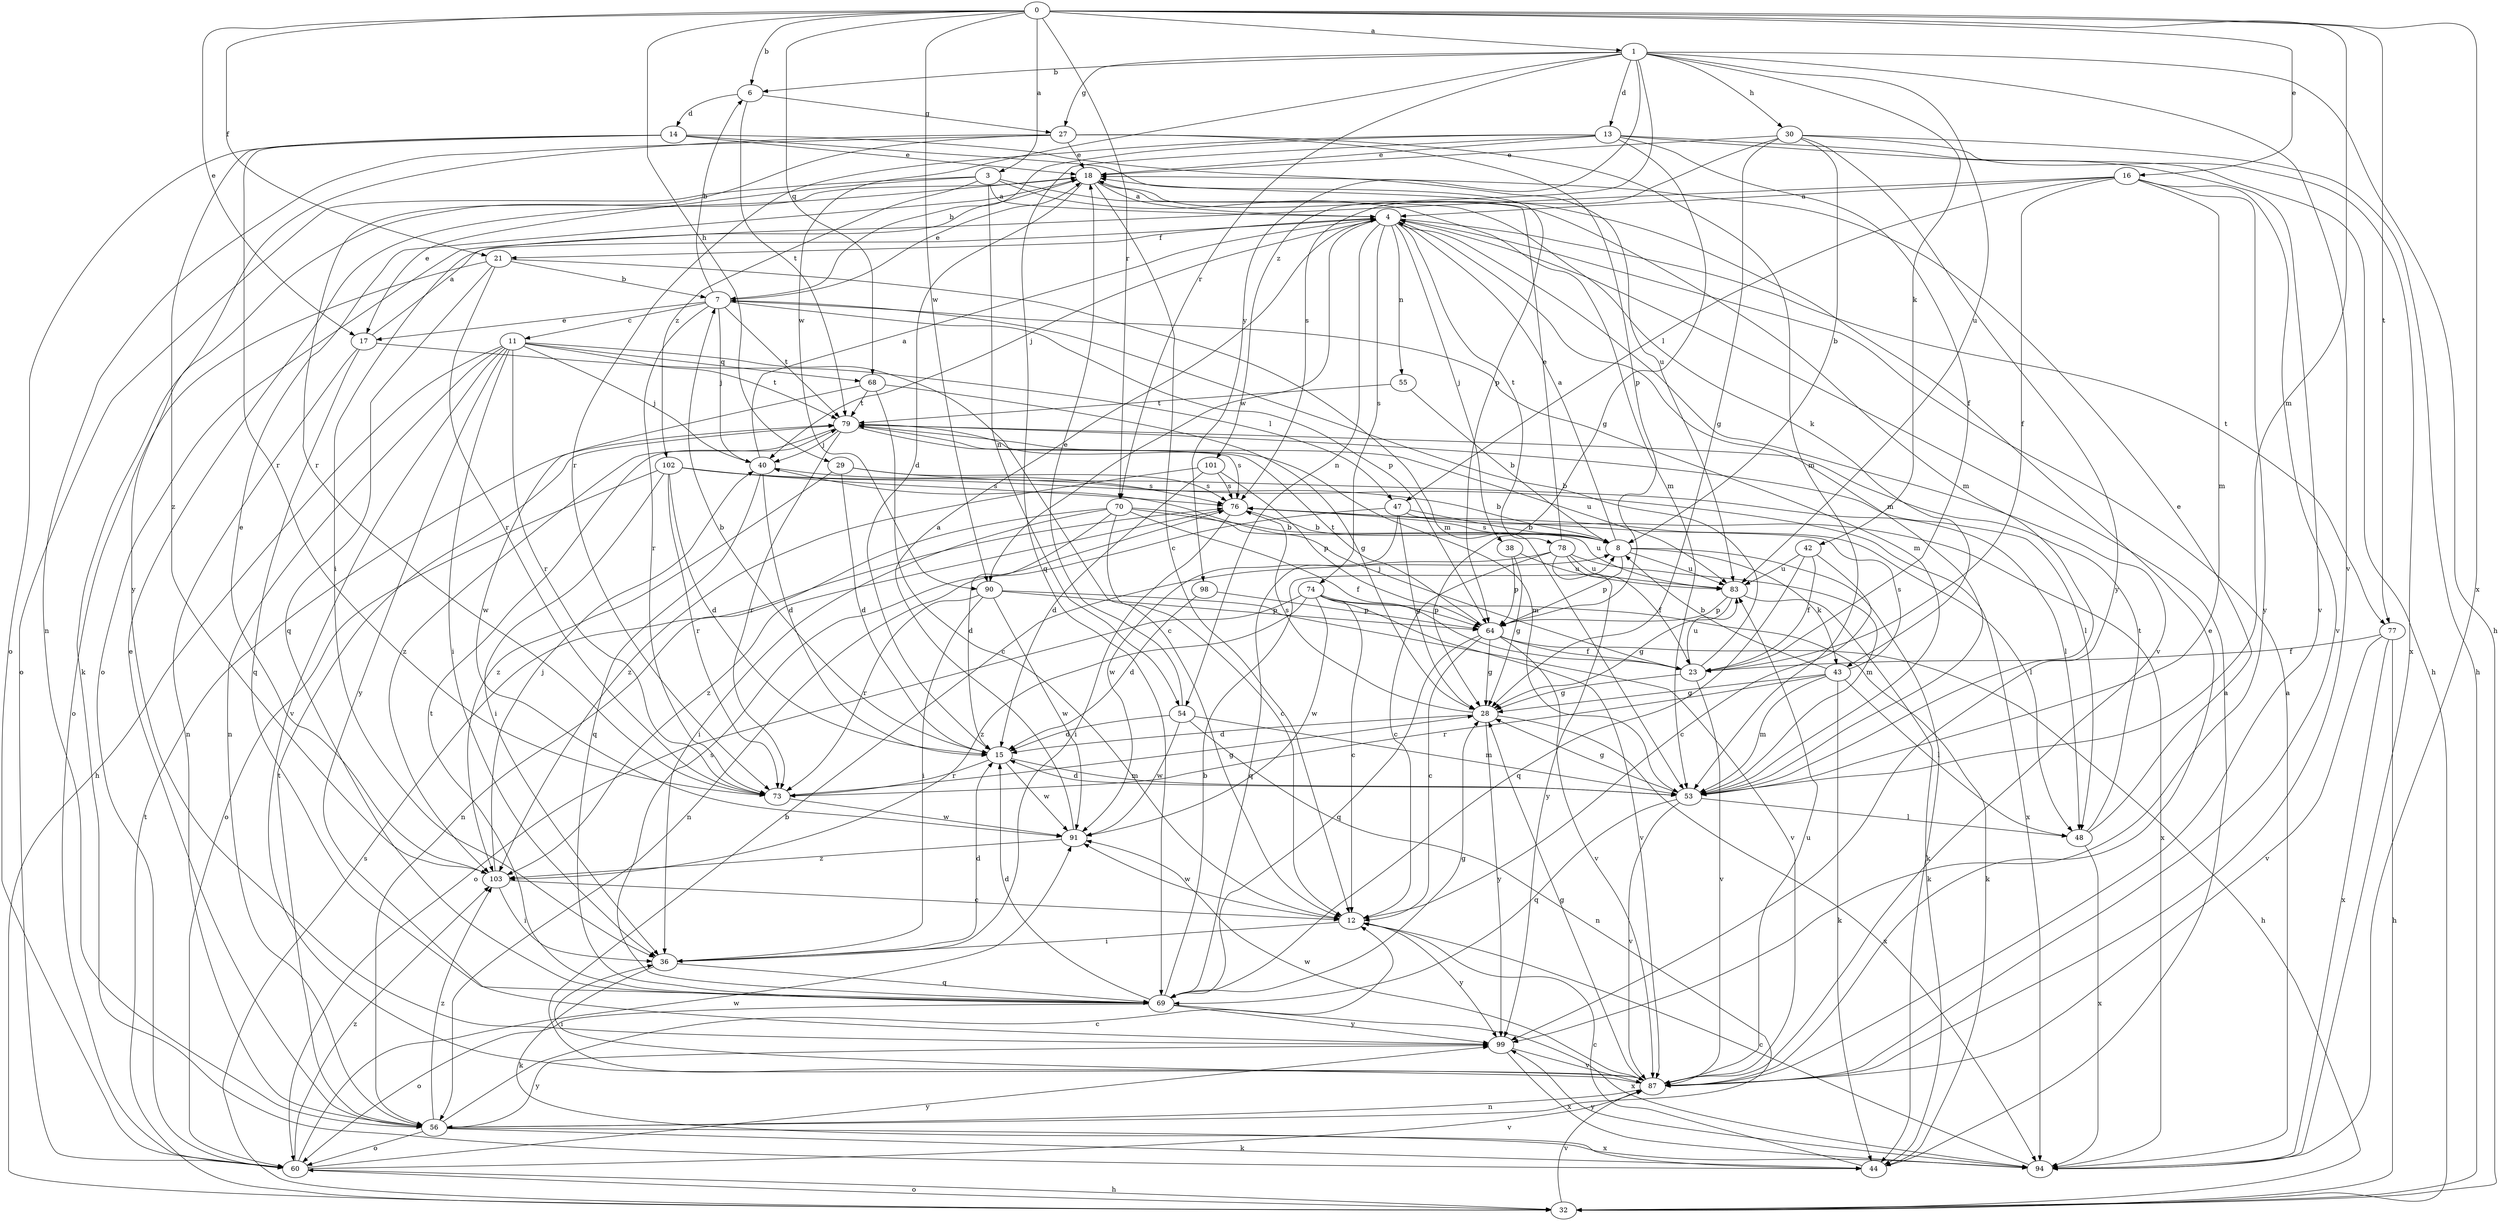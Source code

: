 strict digraph  {
0;
1;
3;
4;
6;
7;
8;
11;
12;
13;
14;
15;
16;
17;
18;
21;
23;
27;
28;
29;
30;
32;
36;
38;
40;
42;
43;
44;
47;
48;
53;
54;
55;
56;
60;
64;
68;
69;
70;
73;
74;
76;
77;
78;
79;
83;
87;
90;
91;
94;
98;
99;
101;
102;
103;
0 -> 1  [label=a];
0 -> 3  [label=a];
0 -> 6  [label=b];
0 -> 16  [label=e];
0 -> 17  [label=e];
0 -> 21  [label=f];
0 -> 29  [label=h];
0 -> 53  [label=m];
0 -> 68  [label=q];
0 -> 70  [label=r];
0 -> 77  [label=t];
0 -> 90  [label=w];
0 -> 94  [label=x];
1 -> 6  [label=b];
1 -> 13  [label=d];
1 -> 27  [label=g];
1 -> 30  [label=h];
1 -> 32  [label=h];
1 -> 42  [label=k];
1 -> 70  [label=r];
1 -> 83  [label=u];
1 -> 87  [label=v];
1 -> 90  [label=w];
1 -> 98  [label=y];
1 -> 101  [label=z];
3 -> 4  [label=a];
3 -> 17  [label=e];
3 -> 43  [label=k];
3 -> 53  [label=m];
3 -> 54  [label=n];
3 -> 60  [label=o];
3 -> 102  [label=z];
4 -> 21  [label=f];
4 -> 38  [label=j];
4 -> 40  [label=j];
4 -> 53  [label=m];
4 -> 54  [label=n];
4 -> 55  [label=n];
4 -> 74  [label=s];
4 -> 77  [label=t];
4 -> 78  [label=t];
4 -> 87  [label=v];
4 -> 90  [label=w];
6 -> 14  [label=d];
6 -> 27  [label=g];
6 -> 79  [label=t];
7 -> 6  [label=b];
7 -> 11  [label=c];
7 -> 17  [label=e];
7 -> 18  [label=e];
7 -> 40  [label=j];
7 -> 53  [label=m];
7 -> 64  [label=p];
7 -> 73  [label=r];
7 -> 79  [label=t];
8 -> 4  [label=a];
8 -> 43  [label=k];
8 -> 44  [label=k];
8 -> 64  [label=p];
8 -> 76  [label=s];
8 -> 83  [label=u];
11 -> 12  [label=c];
11 -> 32  [label=h];
11 -> 36  [label=i];
11 -> 40  [label=j];
11 -> 56  [label=n];
11 -> 68  [label=q];
11 -> 73  [label=r];
11 -> 79  [label=t];
11 -> 87  [label=v];
11 -> 99  [label=y];
12 -> 36  [label=i];
12 -> 91  [label=w];
12 -> 99  [label=y];
13 -> 7  [label=b];
13 -> 18  [label=e];
13 -> 23  [label=f];
13 -> 28  [label=g];
13 -> 32  [label=h];
13 -> 69  [label=q];
13 -> 73  [label=r];
13 -> 87  [label=v];
14 -> 18  [label=e];
14 -> 60  [label=o];
14 -> 64  [label=p];
14 -> 73  [label=r];
14 -> 83  [label=u];
14 -> 103  [label=z];
15 -> 7  [label=b];
15 -> 53  [label=m];
15 -> 73  [label=r];
15 -> 91  [label=w];
16 -> 4  [label=a];
16 -> 23  [label=f];
16 -> 47  [label=l];
16 -> 53  [label=m];
16 -> 60  [label=o];
16 -> 87  [label=v];
16 -> 99  [label=y];
17 -> 4  [label=a];
17 -> 47  [label=l];
17 -> 56  [label=n];
17 -> 69  [label=q];
18 -> 4  [label=a];
18 -> 12  [label=c];
18 -> 15  [label=d];
18 -> 36  [label=i];
18 -> 44  [label=k];
18 -> 53  [label=m];
21 -> 7  [label=b];
21 -> 53  [label=m];
21 -> 60  [label=o];
21 -> 69  [label=q];
21 -> 73  [label=r];
23 -> 7  [label=b];
23 -> 28  [label=g];
23 -> 40  [label=j];
23 -> 83  [label=u];
23 -> 87  [label=v];
27 -> 18  [label=e];
27 -> 53  [label=m];
27 -> 56  [label=n];
27 -> 64  [label=p];
27 -> 73  [label=r];
27 -> 99  [label=y];
28 -> 15  [label=d];
28 -> 76  [label=s];
28 -> 94  [label=x];
28 -> 99  [label=y];
29 -> 15  [label=d];
29 -> 48  [label=l];
29 -> 76  [label=s];
29 -> 103  [label=z];
30 -> 8  [label=b];
30 -> 18  [label=e];
30 -> 28  [label=g];
30 -> 32  [label=h];
30 -> 76  [label=s];
30 -> 94  [label=x];
30 -> 99  [label=y];
32 -> 60  [label=o];
32 -> 76  [label=s];
32 -> 79  [label=t];
32 -> 87  [label=v];
36 -> 15  [label=d];
36 -> 44  [label=k];
36 -> 69  [label=q];
38 -> 28  [label=g];
38 -> 64  [label=p];
38 -> 83  [label=u];
40 -> 4  [label=a];
40 -> 15  [label=d];
40 -> 69  [label=q];
40 -> 76  [label=s];
42 -> 12  [label=c];
42 -> 23  [label=f];
42 -> 69  [label=q];
42 -> 83  [label=u];
43 -> 8  [label=b];
43 -> 28  [label=g];
43 -> 44  [label=k];
43 -> 48  [label=l];
43 -> 53  [label=m];
43 -> 73  [label=r];
43 -> 76  [label=s];
44 -> 4  [label=a];
44 -> 12  [label=c];
47 -> 8  [label=b];
47 -> 28  [label=g];
47 -> 56  [label=n];
47 -> 91  [label=w];
47 -> 94  [label=x];
48 -> 18  [label=e];
48 -> 79  [label=t];
48 -> 94  [label=x];
53 -> 15  [label=d];
53 -> 28  [label=g];
53 -> 48  [label=l];
53 -> 69  [label=q];
53 -> 87  [label=v];
54 -> 15  [label=d];
54 -> 18  [label=e];
54 -> 53  [label=m];
54 -> 56  [label=n];
54 -> 91  [label=w];
55 -> 8  [label=b];
55 -> 79  [label=t];
56 -> 12  [label=c];
56 -> 18  [label=e];
56 -> 44  [label=k];
56 -> 60  [label=o];
56 -> 79  [label=t];
56 -> 94  [label=x];
56 -> 99  [label=y];
56 -> 103  [label=z];
60 -> 32  [label=h];
60 -> 87  [label=v];
60 -> 91  [label=w];
60 -> 99  [label=y];
60 -> 103  [label=z];
64 -> 12  [label=c];
64 -> 23  [label=f];
64 -> 28  [label=g];
64 -> 32  [label=h];
64 -> 69  [label=q];
64 -> 79  [label=t];
64 -> 87  [label=v];
68 -> 12  [label=c];
68 -> 28  [label=g];
68 -> 79  [label=t];
68 -> 91  [label=w];
69 -> 8  [label=b];
69 -> 15  [label=d];
69 -> 28  [label=g];
69 -> 60  [label=o];
69 -> 76  [label=s];
69 -> 79  [label=t];
69 -> 94  [label=x];
69 -> 99  [label=y];
70 -> 8  [label=b];
70 -> 12  [label=c];
70 -> 15  [label=d];
70 -> 23  [label=f];
70 -> 36  [label=i];
70 -> 56  [label=n];
70 -> 83  [label=u];
73 -> 28  [label=g];
73 -> 91  [label=w];
74 -> 12  [label=c];
74 -> 44  [label=k];
74 -> 60  [label=o];
74 -> 64  [label=p];
74 -> 87  [label=v];
74 -> 91  [label=w];
74 -> 103  [label=z];
76 -> 8  [label=b];
76 -> 36  [label=i];
76 -> 48  [label=l];
76 -> 103  [label=z];
77 -> 23  [label=f];
77 -> 32  [label=h];
77 -> 87  [label=v];
77 -> 94  [label=x];
78 -> 12  [label=c];
78 -> 18  [label=e];
78 -> 23  [label=f];
78 -> 53  [label=m];
78 -> 69  [label=q];
78 -> 83  [label=u];
78 -> 99  [label=y];
79 -> 40  [label=j];
79 -> 48  [label=l];
79 -> 53  [label=m];
79 -> 73  [label=r];
79 -> 76  [label=s];
79 -> 83  [label=u];
79 -> 103  [label=z];
83 -> 28  [label=g];
83 -> 44  [label=k];
83 -> 64  [label=p];
87 -> 8  [label=b];
87 -> 18  [label=e];
87 -> 28  [label=g];
87 -> 36  [label=i];
87 -> 56  [label=n];
87 -> 83  [label=u];
87 -> 91  [label=w];
90 -> 36  [label=i];
90 -> 64  [label=p];
90 -> 73  [label=r];
90 -> 87  [label=v];
90 -> 91  [label=w];
91 -> 4  [label=a];
91 -> 103  [label=z];
94 -> 4  [label=a];
94 -> 12  [label=c];
94 -> 99  [label=y];
98 -> 15  [label=d];
98 -> 64  [label=p];
99 -> 87  [label=v];
99 -> 94  [label=x];
101 -> 15  [label=d];
101 -> 64  [label=p];
101 -> 76  [label=s];
101 -> 103  [label=z];
102 -> 8  [label=b];
102 -> 15  [label=d];
102 -> 36  [label=i];
102 -> 60  [label=o];
102 -> 73  [label=r];
102 -> 76  [label=s];
102 -> 94  [label=x];
103 -> 12  [label=c];
103 -> 18  [label=e];
103 -> 36  [label=i];
103 -> 40  [label=j];
}
